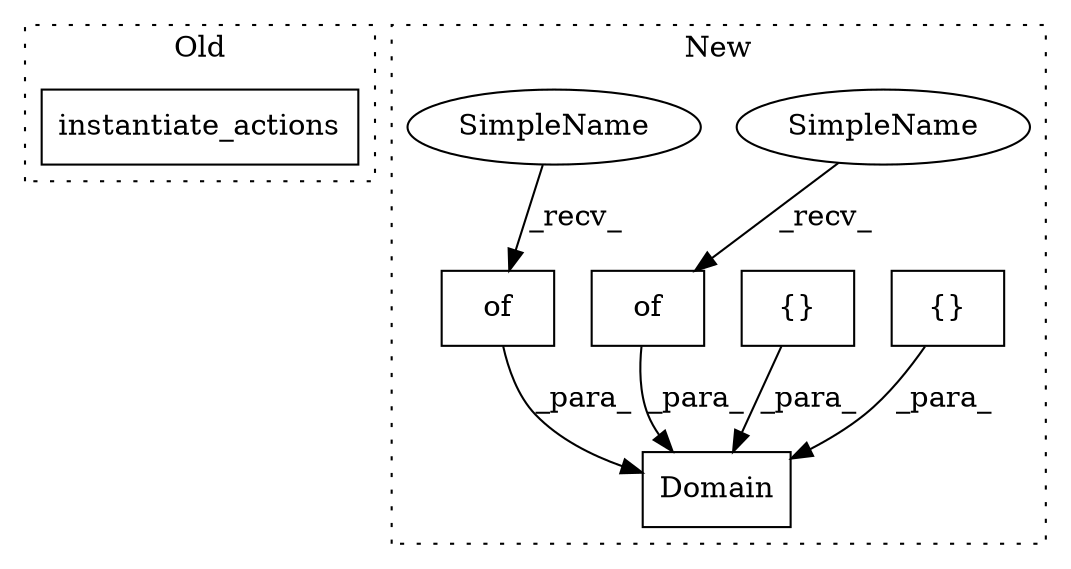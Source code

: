 digraph G {
subgraph cluster0 {
1 [label="instantiate_actions" a="32" s="2957,2989" l="20,1" shape="box"];
label = "Old";
style="dotted";
}
subgraph cluster1 {
2 [label="{}" a="4" s="2783" l="2" shape="box"];
3 [label="Domain" a="32" s="2746,2838" l="7,1" shape="box"];
4 [label="{}" a="4" s="2771" l="2" shape="box"];
5 [label="of" a="32" s="2757" l="4" shape="box"];
6 [label="of" a="32" s="2790" l="4" shape="box"];
7 [label="SimpleName" a="42" s="2753" l="3" shape="ellipse"];
8 [label="SimpleName" a="42" s="2786" l="3" shape="ellipse"];
label = "New";
style="dotted";
}
2 -> 3 [label="_para_"];
4 -> 3 [label="_para_"];
5 -> 3 [label="_para_"];
6 -> 3 [label="_para_"];
7 -> 5 [label="_recv_"];
8 -> 6 [label="_recv_"];
}